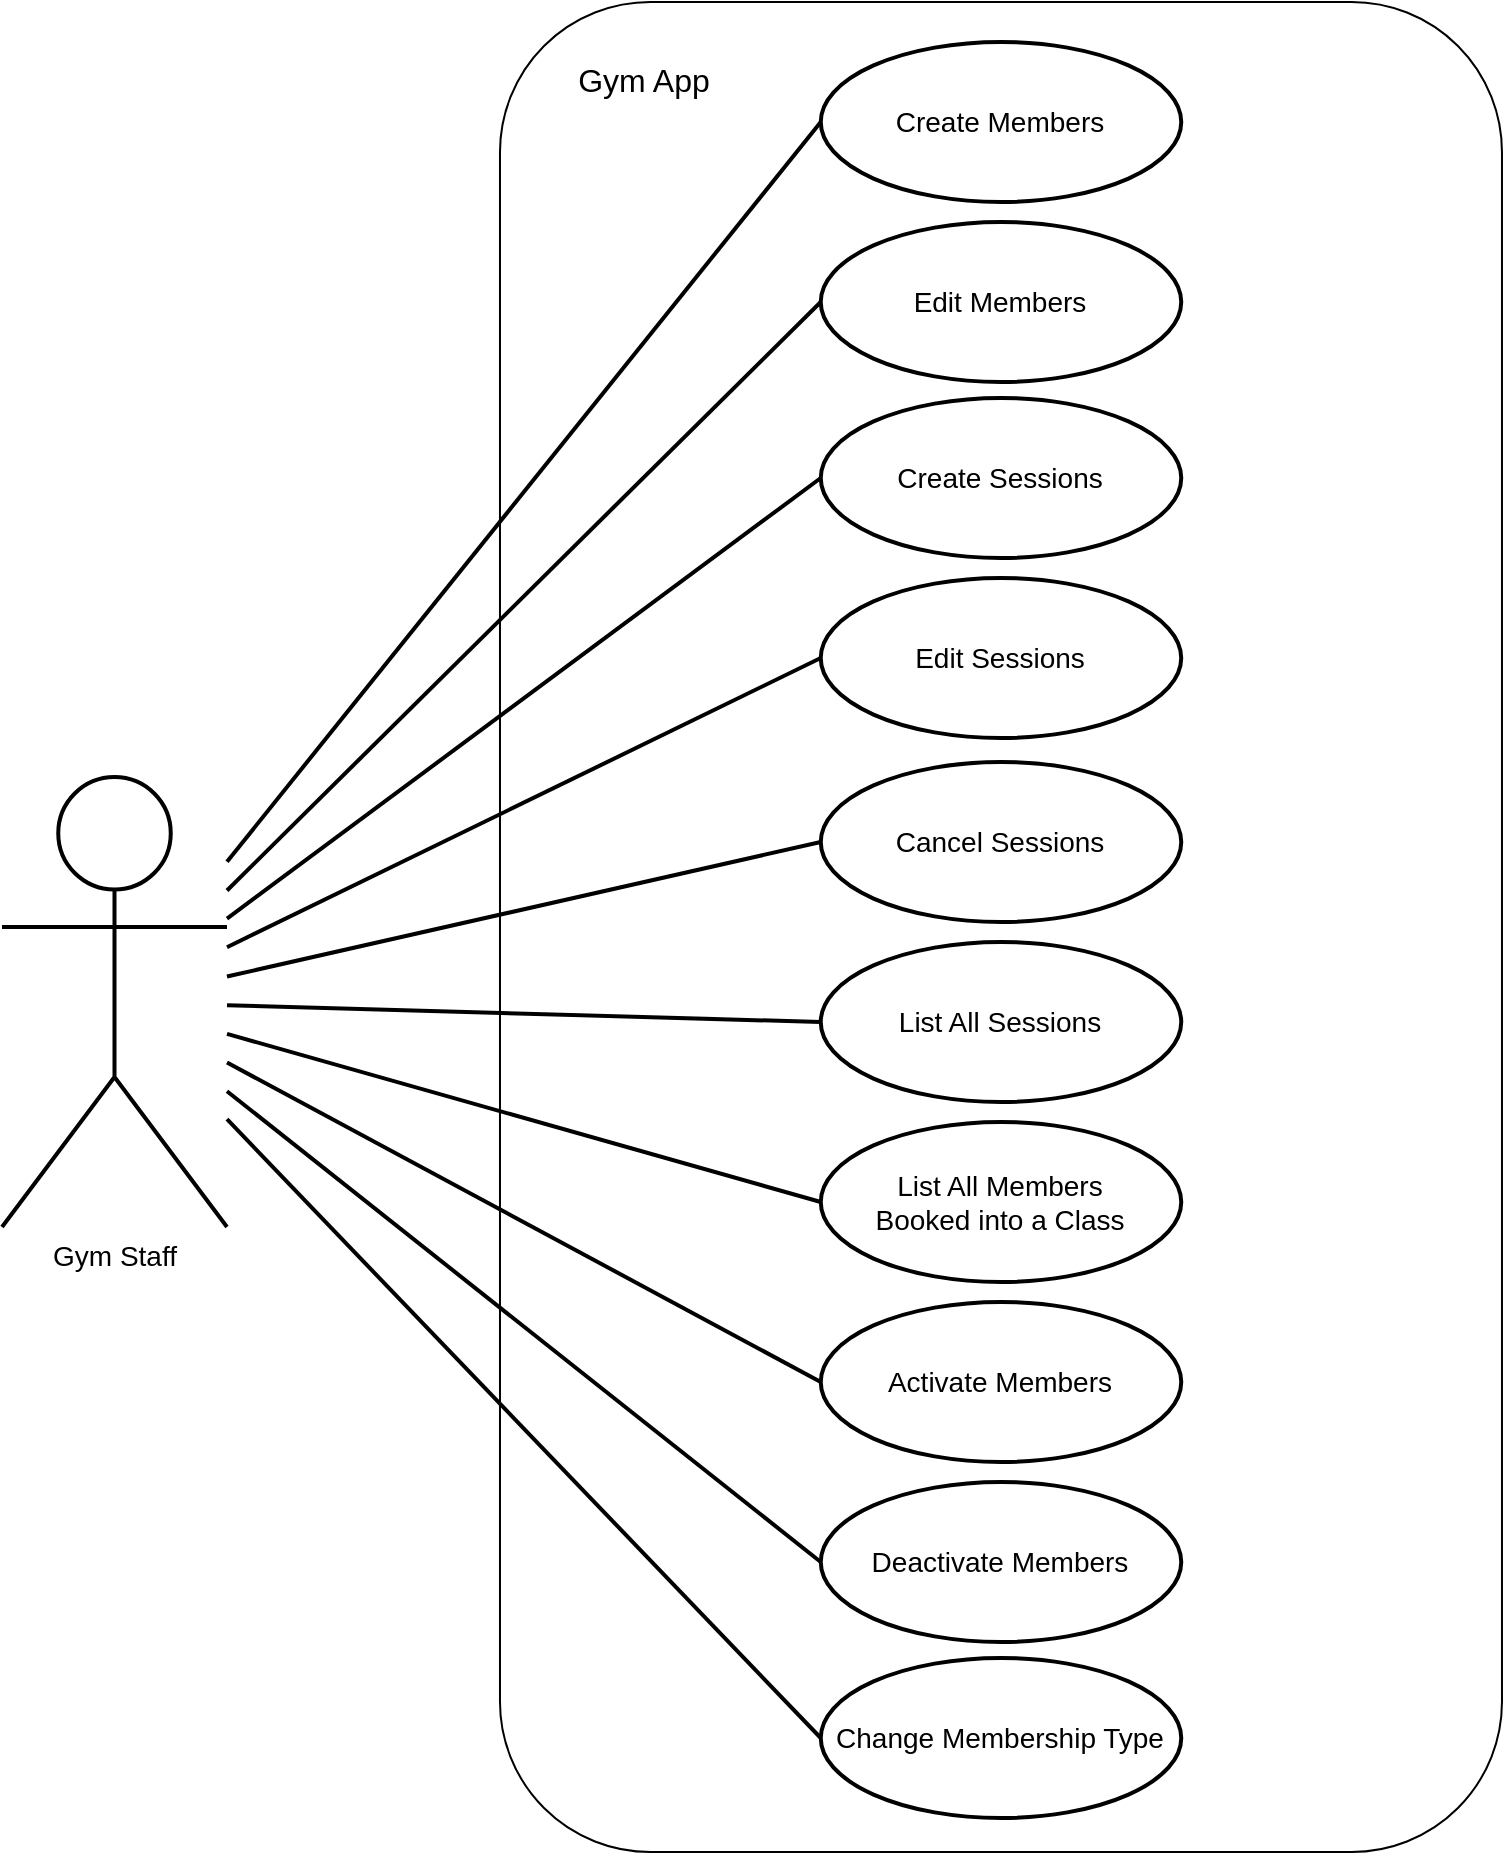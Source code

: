 <mxfile version="12.9.3" type="device"><diagram id="U1229UPKzLbBgsFECghZ" name="Page-1"><mxGraphModel dx="761" dy="1003" grid="1" gridSize="10" guides="1" tooltips="1" connect="1" arrows="1" fold="1" page="1" pageScale="1" pageWidth="827" pageHeight="1169" background="#ffffff" math="0" shadow="0"><root><mxCell id="0"/><mxCell id="1" parent="0"/><mxCell id="JADHwQOIThmjIw3hgyvz-1" value="" style="rounded=1;whiteSpace=wrap;html=1;strokeWidth=1;" parent="1" vertex="1"><mxGeometry x="287.99" y="122" width="501" height="925" as="geometry"/></mxCell><object label="Actor" id="JADHwQOIThmjIw3hgyvz-2"><mxCell style="shape=umlActor;verticalLabelPosition=bottom;labelBackgroundColor=#ffffff;verticalAlign=top;html=1;outlineConnect=0;aspect=fixed;strokeWidth=2;noLabel=1;" parent="1" vertex="1"><mxGeometry x="39" y="509.5" width="112.5" height="225" as="geometry"/></mxCell></object><mxCell id="JADHwQOIThmjIw3hgyvz-7" value="Create Members" style="ellipse;whiteSpace=wrap;html=1;fontFamily=Helvetica;fontSize=14;strokeWidth=2;" parent="1" vertex="1"><mxGeometry x="448.38" y="142" width="180.25" height="80" as="geometry"/></mxCell><mxCell id="JADHwQOIThmjIw3hgyvz-9" value="Edit Members" style="ellipse;whiteSpace=wrap;html=1;fontFamily=Helvetica;fontSize=14;strokeWidth=2;" parent="1" vertex="1"><mxGeometry x="448.37" y="232" width="180.25" height="80" as="geometry"/></mxCell><mxCell id="JADHwQOIThmjIw3hgyvz-10" value="Create Sessions" style="ellipse;whiteSpace=wrap;html=1;fontFamily=Helvetica;fontSize=14;strokeWidth=2;" parent="1" vertex="1"><mxGeometry x="448.38" y="320" width="180.25" height="80" as="geometry"/></mxCell><mxCell id="JADHwQOIThmjIw3hgyvz-11" value="Edit Sessions" style="ellipse;whiteSpace=wrap;html=1;fontFamily=Helvetica;fontSize=14;strokeWidth=2;" parent="1" vertex="1"><mxGeometry x="448.36" y="410" width="180.25" height="80" as="geometry"/></mxCell><mxCell id="JADHwQOIThmjIw3hgyvz-12" value="Cancel Sessions" style="ellipse;whiteSpace=wrap;html=1;fontFamily=Helvetica;fontSize=14;strokeWidth=2;" parent="1" vertex="1"><mxGeometry x="448.38" y="502" width="180.25" height="80" as="geometry"/></mxCell><mxCell id="JADHwQOIThmjIw3hgyvz-13" value="List All Sessions" style="ellipse;whiteSpace=wrap;html=1;fontFamily=Helvetica;fontSize=14;strokeWidth=2;" parent="1" vertex="1"><mxGeometry x="448.37" y="592" width="180.25" height="80" as="geometry"/></mxCell><mxCell id="JADHwQOIThmjIw3hgyvz-14" value="List All Members &lt;br style=&quot;font-size: 14px;&quot;&gt;Booked into a Class" style="ellipse;whiteSpace=wrap;html=1;fontFamily=Helvetica;fontSize=14;strokeWidth=2;" parent="1" vertex="1"><mxGeometry x="448.38" y="682" width="180.25" height="80" as="geometry"/></mxCell><mxCell id="JADHwQOIThmjIw3hgyvz-15" value="Activate Members" style="ellipse;whiteSpace=wrap;html=1;fontFamily=Helvetica;fontSize=14;strokeWidth=2;" parent="1" vertex="1"><mxGeometry x="448.38" y="772" width="180.25" height="80" as="geometry"/></mxCell><mxCell id="JADHwQOIThmjIw3hgyvz-16" value="Deactivate Members" style="ellipse;whiteSpace=wrap;html=1;fontFamily=Helvetica;fontSize=14;strokeWidth=2;" parent="1" vertex="1"><mxGeometry x="448.38" y="862" width="180.25" height="80" as="geometry"/></mxCell><mxCell id="JADHwQOIThmjIw3hgyvz-20" value="" style="endArrow=none;html=1;strokeWidth=2;fontFamily=Helvetica;fontSize=12;exitX=0;exitY=0.5;exitDx=0;exitDy=0;" parent="1" source="JADHwQOIThmjIw3hgyvz-7" target="JADHwQOIThmjIw3hgyvz-2" edge="1"><mxGeometry width="50" height="50" relative="1" as="geometry"><mxPoint x="419" y="642" as="sourcePoint"/><mxPoint x="219" y="622" as="targetPoint"/><Array as="points"/></mxGeometry></mxCell><mxCell id="JADHwQOIThmjIw3hgyvz-21" value="" style="endArrow=none;html=1;strokeWidth=2;fontFamily=Helvetica;fontSize=12;entryX=0;entryY=0.5;entryDx=0;entryDy=0;" parent="1" source="JADHwQOIThmjIw3hgyvz-2" target="JADHwQOIThmjIw3hgyvz-9" edge="1"><mxGeometry width="50" height="50" relative="1" as="geometry"><mxPoint x="219" y="622" as="sourcePoint"/><mxPoint x="469" y="592" as="targetPoint"/></mxGeometry></mxCell><mxCell id="JADHwQOIThmjIw3hgyvz-22" value="" style="endArrow=none;html=1;strokeWidth=2;fontFamily=Helvetica;fontSize=12;entryX=0;entryY=0.5;entryDx=0;entryDy=0;" parent="1" source="JADHwQOIThmjIw3hgyvz-2" target="JADHwQOIThmjIw3hgyvz-11" edge="1"><mxGeometry width="50" height="50" relative="1" as="geometry"><mxPoint x="219" y="622" as="sourcePoint"/><mxPoint x="469" y="592" as="targetPoint"/></mxGeometry></mxCell><mxCell id="JADHwQOIThmjIw3hgyvz-23" value="" style="endArrow=none;html=1;strokeWidth=2;fontFamily=Helvetica;fontSize=12;entryX=0;entryY=0.5;entryDx=0;entryDy=0;" parent="1" source="JADHwQOIThmjIw3hgyvz-2" target="JADHwQOIThmjIw3hgyvz-10" edge="1"><mxGeometry width="50" height="50" relative="1" as="geometry"><mxPoint x="219" y="622" as="sourcePoint"/><mxPoint x="469" y="592" as="targetPoint"/></mxGeometry></mxCell><mxCell id="JADHwQOIThmjIw3hgyvz-24" value="" style="endArrow=none;html=1;strokeWidth=2;fontFamily=Helvetica;fontSize=12;entryX=0;entryY=0.5;entryDx=0;entryDy=0;" parent="1" source="JADHwQOIThmjIw3hgyvz-2" target="JADHwQOIThmjIw3hgyvz-12" edge="1"><mxGeometry width="50" height="50" relative="1" as="geometry"><mxPoint x="219" y="622" as="sourcePoint"/><mxPoint x="469" y="592" as="targetPoint"/></mxGeometry></mxCell><mxCell id="JADHwQOIThmjIw3hgyvz-26" value="" style="endArrow=none;html=1;strokeWidth=2;fontFamily=Helvetica;fontSize=12;entryX=0;entryY=0.5;entryDx=0;entryDy=0;" parent="1" source="JADHwQOIThmjIw3hgyvz-2" target="JADHwQOIThmjIw3hgyvz-13" edge="1"><mxGeometry width="50" height="50" relative="1" as="geometry"><mxPoint x="219" y="622" as="sourcePoint"/><mxPoint x="469" y="592" as="targetPoint"/></mxGeometry></mxCell><mxCell id="JADHwQOIThmjIw3hgyvz-27" value="" style="endArrow=none;html=1;strokeWidth=2;fontFamily=Helvetica;fontSize=12;entryX=0;entryY=0.5;entryDx=0;entryDy=0;" parent="1" source="JADHwQOIThmjIw3hgyvz-2" target="JADHwQOIThmjIw3hgyvz-14" edge="1"><mxGeometry width="50" height="50" relative="1" as="geometry"><mxPoint x="219" y="622" as="sourcePoint"/><mxPoint x="469" y="592" as="targetPoint"/></mxGeometry></mxCell><mxCell id="JADHwQOIThmjIw3hgyvz-28" value="" style="endArrow=none;html=1;strokeWidth=2;fontFamily=Helvetica;fontSize=12;entryX=0;entryY=0.5;entryDx=0;entryDy=0;" parent="1" source="JADHwQOIThmjIw3hgyvz-2" target="JADHwQOIThmjIw3hgyvz-15" edge="1"><mxGeometry width="50" height="50" relative="1" as="geometry"><mxPoint x="219" y="622" as="sourcePoint"/><mxPoint x="469" y="592" as="targetPoint"/></mxGeometry></mxCell><mxCell id="JADHwQOIThmjIw3hgyvz-29" value="" style="endArrow=none;html=1;strokeWidth=2;fontFamily=Helvetica;fontSize=12;entryX=0;entryY=0.5;entryDx=0;entryDy=0;" parent="1" source="JADHwQOIThmjIw3hgyvz-2" target="JADHwQOIThmjIw3hgyvz-16" edge="1"><mxGeometry width="50" height="50" relative="1" as="geometry"><mxPoint x="219" y="622" as="sourcePoint"/><mxPoint x="469" y="592" as="targetPoint"/></mxGeometry></mxCell><mxCell id="JADHwQOIThmjIw3hgyvz-34" value="Gym Staff" style="text;html=1;strokeColor=none;fillColor=none;align=center;verticalAlign=middle;whiteSpace=wrap;rounded=0;fontFamily=Helvetica;fontSize=14;" parent="1" vertex="1"><mxGeometry x="43.93" y="726.5" width="102.63" height="45.5" as="geometry"/></mxCell><mxCell id="JADHwQOIThmjIw3hgyvz-35" value="Gym App" style="text;html=1;strokeColor=none;fillColor=none;align=center;verticalAlign=middle;whiteSpace=wrap;rounded=0;fontFamily=Helvetica;fontSize=16;" parent="1" vertex="1"><mxGeometry x="310" y="142" width="100" height="38" as="geometry"/></mxCell><mxCell id="lUJiWxHzk7JULzWTw1Ew-1" value="Change Membership Type" style="ellipse;whiteSpace=wrap;html=1;fontFamily=Helvetica;fontSize=14;strokeWidth=2;" vertex="1" parent="1"><mxGeometry x="448.38" y="950" width="180.25" height="80" as="geometry"/></mxCell><mxCell id="lUJiWxHzk7JULzWTw1Ew-4" value="" style="endArrow=none;html=1;entryX=0;entryY=0.5;entryDx=0;entryDy=0;strokeWidth=2;" edge="1" parent="1" source="JADHwQOIThmjIw3hgyvz-2" target="lUJiWxHzk7JULzWTw1Ew-1"><mxGeometry width="50" height="50" relative="1" as="geometry"><mxPoint x="160" y="710" as="sourcePoint"/><mxPoint x="430" y="550" as="targetPoint"/></mxGeometry></mxCell></root></mxGraphModel></diagram></mxfile>